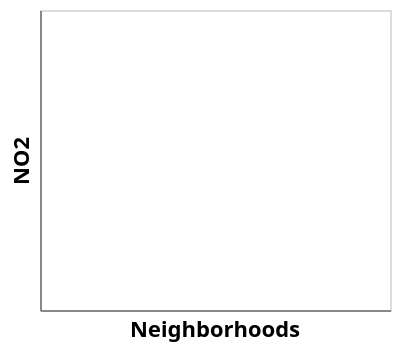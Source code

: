 {
    "$schema": "https://vega.github.io/schema/vega/v5.json",
    "description": "A simple bar chart with named data.",
    "autosize": {"type": "fit-x", "contains": "padding"},
    "background": "white",
    "padding": 5,
    "height": 150,
    "style": "cell",
    "data": [
      {"name": "nyccasData"},
      {
        "name": "data_0",
        "source": "nyccasData",
        "transform": [
          {
            "type": "filter",
            "expr": "isValid(datum[\"Avg_annavg_NO2\"]) && isFinite(+datum[\"Avg_annavg_NO2\"])"
          }
        ]
      }
    ],
    "signals": [
      {
        "name": "width",
        "init": "isFinite(containerSize()[0]) ? containerSize()[0] : 200",
        "on": [
          {
            "update": "isFinite(containerSize()[0]) ? containerSize()[0] : 200",
            "events": "window:resize"
          }
        ]
      },
      {
        "name": "unit",
        "value": {},
        "on": [
          {"events": "mousemove", "update": "isTuple(group()) ? group() : unit"}
        ]
      },
      {
        "name": "selectNTA",
        "value": ""
      }
    ],
    "marks": [
      {
        "name": "marks",
        "type": "rect",
        "style": ["bar"],
        "interactive": true,
        "from": {"data": "data_0"},
        "encode": {
          "update": {
            "fill": [{
                "test": "datum.NTACode==selectNTA",
                "value": "orange"
            },
                {"value": "grey"}
            ],
            "tooltip": {
              "signal": "{\"NO2\": format(datum[\"Avg_annavg_NO2\"], \".1f\"), \"Neighborhood\": ''+datum[\"GEONAME\"]}"
            },
            "x": {"scale": "x", "field": "GEOCODE"},
            "width": {"scale": "x", "band": true},
            "y": {"scale": "y", "field": "Avg_annavg_NO2"},
            "y2": {"scale": "y", "value": 0}
          }
        }
      }
    ],
    "scales": [
      {
        "name": "x",
        "type": "band",
        "domain": {
          "data": "nyccasData",
          "field": "GEOCODE",
          "sort": {"op": "mean", "field": "Avg_annavg_NO2"}
        },
        "range": [0, {"signal": "width"}],
        "paddingInner": 0,
        "paddingOuter": 0
      },
      {
        "name": "y",
        "type": "linear",
        "domain": {"data": "data_0", "field": "Avg_annavg_NO2"},
        "range": [{"signal": "height"}, 0],
        "nice": true,
        "zero": true
      }
    ],
    "axes": [
      {
        "scale": "y",
        "orient": "left",
        "gridScale": "x",
        "grid": true,
        "tickCount": {"signal": "ceil(height/40)"},
        "domain": false,
        "labels": false,
        "maxExtent": 0,
        "minExtent": 0,
        "ticks": false,
        "zindex": 0
      },
      {
        "scale": "y",
        "orient": "left",
        "grid": false,
        "title": "NO2",
        "labelOverlap": true,
        "tickCount": {"signal": "ceil(height/40)"},
        "zindex": 0
      },
      {
        "scale": "x",
        "orient": "bottom",
        "grid": false,
        "title": "Neighborhoods",
        "labels": false,
        "ticks": false,
        "labelOverlap": false,
        "zindex": 0
      }
    ]
  }